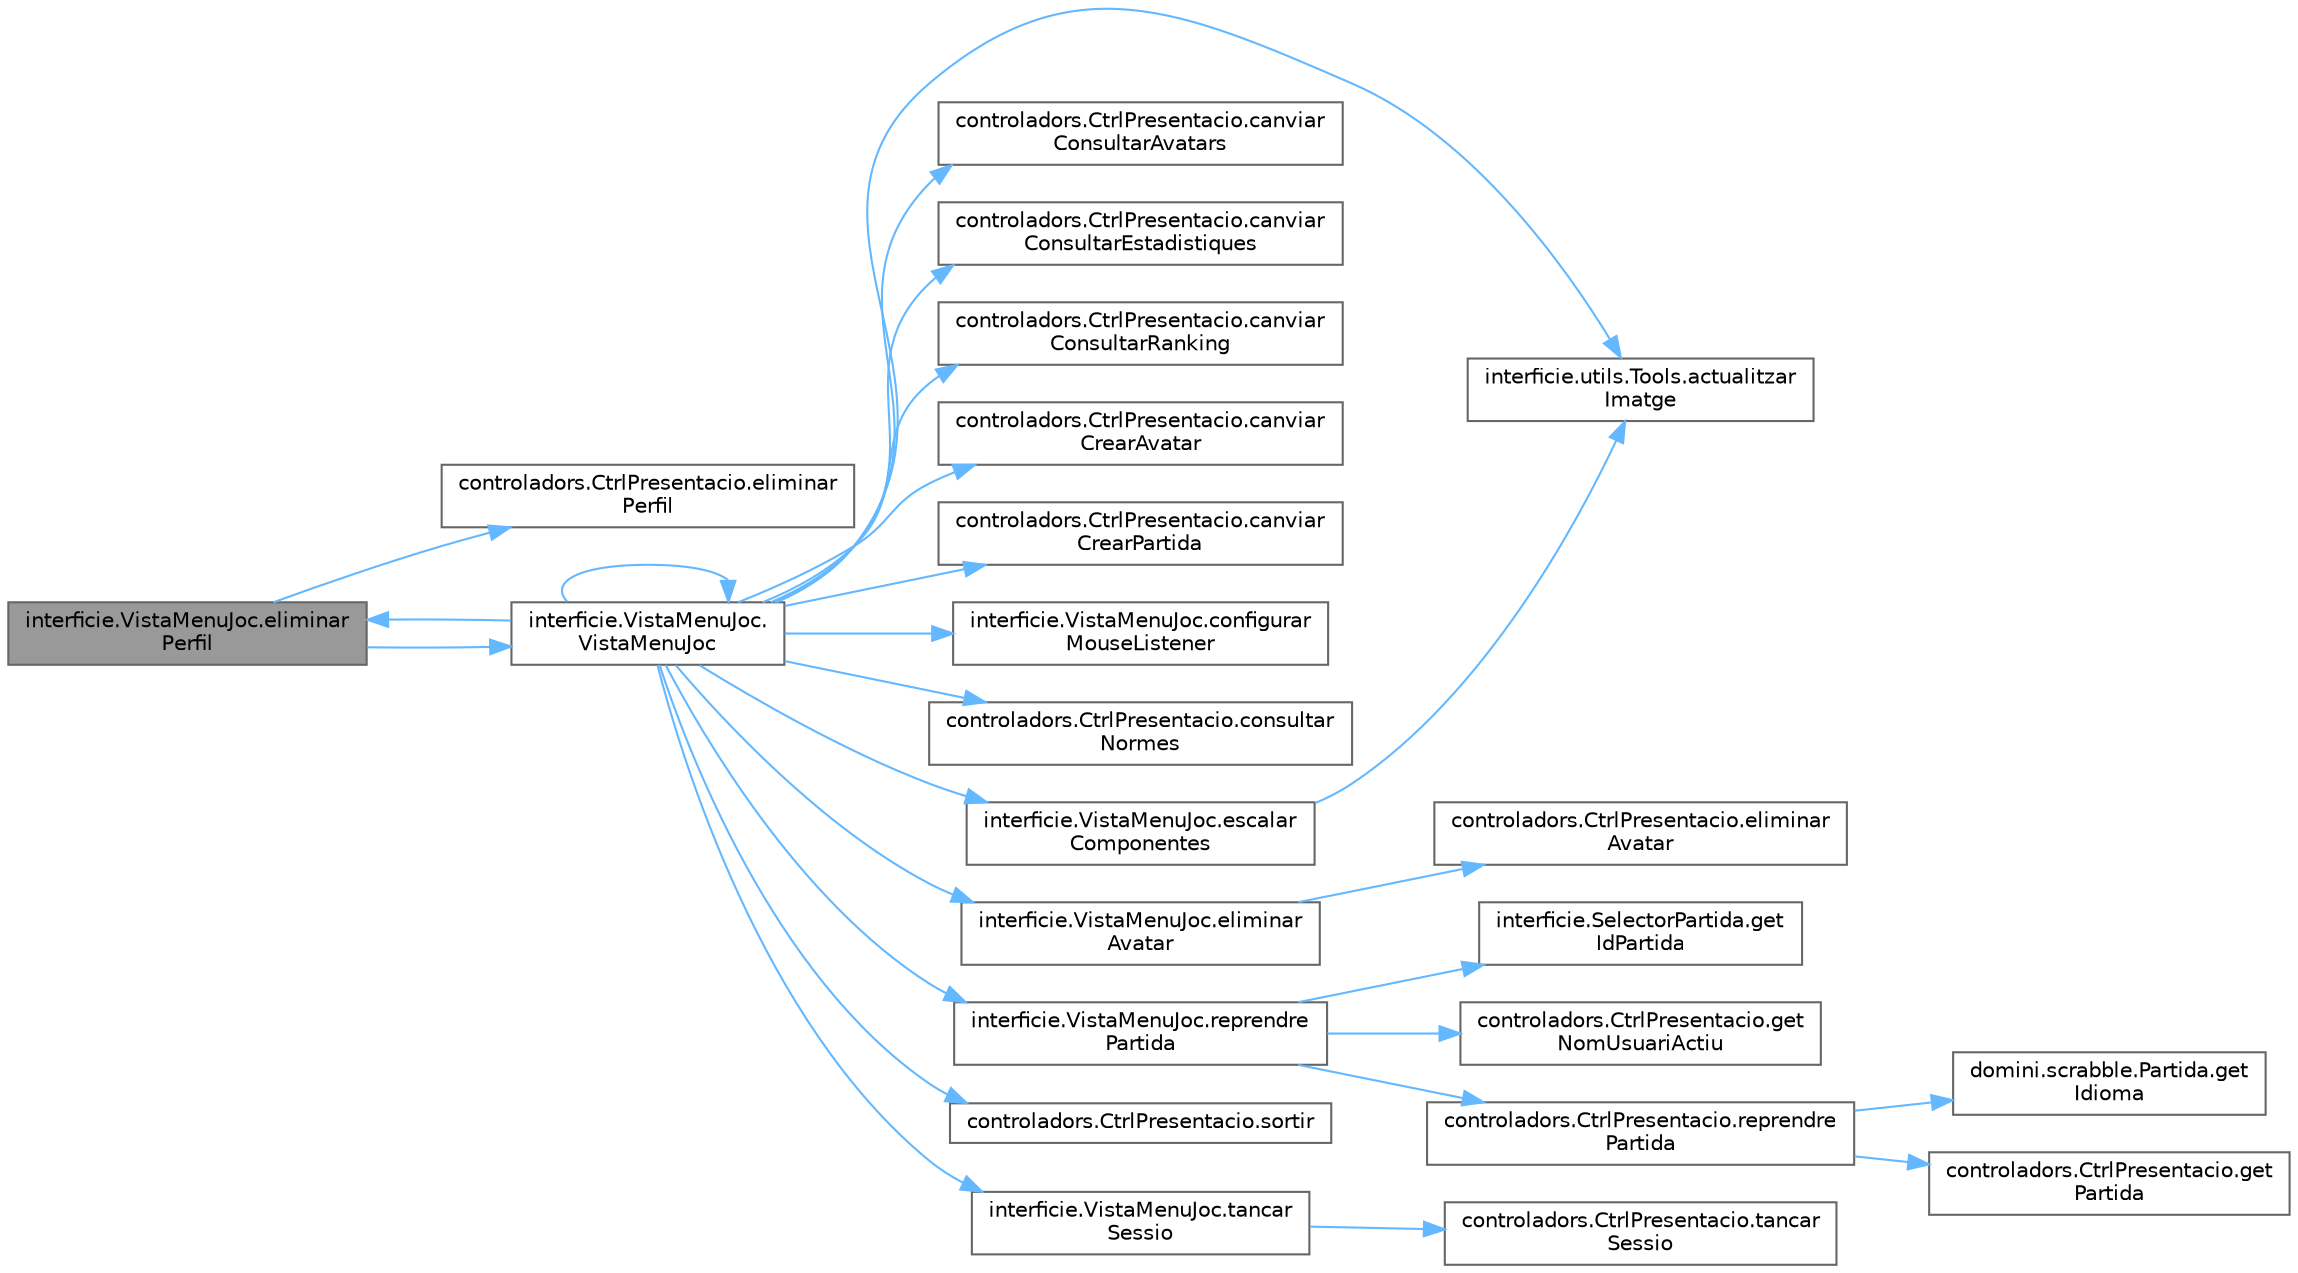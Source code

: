 digraph "interficie.VistaMenuJoc.eliminarPerfil"
{
 // INTERACTIVE_SVG=YES
 // LATEX_PDF_SIZE
  bgcolor="transparent";
  edge [fontname=Helvetica,fontsize=10,labelfontname=Helvetica,labelfontsize=10];
  node [fontname=Helvetica,fontsize=10,shape=box,height=0.2,width=0.4];
  rankdir="LR";
  Node1 [id="Node000001",label="interficie.VistaMenuJoc.eliminar\lPerfil",height=0.2,width=0.4,color="gray40", fillcolor="grey60", style="filled", fontcolor="black",tooltip="Lògica per eliminar el perfil."];
  Node1 -> Node2 [id="edge1_Node000001_Node000002",color="steelblue1",style="solid",tooltip=" "];
  Node2 [id="Node000002",label="controladors.CtrlPresentacio.eliminar\lPerfil",height=0.2,width=0.4,color="grey40", fillcolor="white", style="filled",URL="$classcontroladors_1_1_ctrl_presentacio.html#a6635d740d6fc762d245068684ba1f6bf",tooltip="Elimina el perfil de l'usuari actiu."];
  Node1 -> Node3 [id="edge2_Node000001_Node000003",color="steelblue1",style="solid",tooltip=" "];
  Node3 [id="Node000003",label="interficie.VistaMenuJoc.\lVistaMenuJoc",height=0.2,width=0.4,color="grey40", fillcolor="white", style="filled",URL="$classinterficie_1_1_vista_menu_joc.html#afab63b4d82b26b00b711c7a5473d7707",tooltip="Constructor de la classe VistaMenuJoc."];
  Node3 -> Node4 [id="edge3_Node000003_Node000004",color="steelblue1",style="solid",tooltip=" "];
  Node4 [id="Node000004",label="interficie.utils.Tools.actualitzar\lImatge",height=0.2,width=0.4,color="grey40", fillcolor="white", style="filled",URL="$classinterficie_1_1utils_1_1_tools.html#aad14ef36a2a433a18d49c46a83531892",tooltip="Actualitza la imatge d'un JLabel redimensionant-la per adaptar-se a les mides màximes indicades mante..."];
  Node3 -> Node5 [id="edge4_Node000003_Node000005",color="steelblue1",style="solid",tooltip=" "];
  Node5 [id="Node000005",label="controladors.CtrlPresentacio.canviar\lConsultarAvatars",height=0.2,width=0.4,color="grey40", fillcolor="white", style="filled",URL="$classcontroladors_1_1_ctrl_presentacio.html#a6d07d9d8fd5d53a00f29b8c4ad566d89",tooltip="Canvia la vista actual a VistaConsultarAvatars."];
  Node3 -> Node6 [id="edge5_Node000003_Node000006",color="steelblue1",style="solid",tooltip=" "];
  Node6 [id="Node000006",label="controladors.CtrlPresentacio.canviar\lConsultarEstadistiques",height=0.2,width=0.4,color="grey40", fillcolor="white", style="filled",URL="$classcontroladors_1_1_ctrl_presentacio.html#ab855dc2f3b4843c43788473f2a300036",tooltip="Canvia la vista actual a VistaConsultarEstadistiques."];
  Node3 -> Node7 [id="edge6_Node000003_Node000007",color="steelblue1",style="solid",tooltip=" "];
  Node7 [id="Node000007",label="controladors.CtrlPresentacio.canviar\lConsultarRanking",height=0.2,width=0.4,color="grey40", fillcolor="white", style="filled",URL="$classcontroladors_1_1_ctrl_presentacio.html#ae7604c8efc594b900e294b7ef853be0d",tooltip="Canvia la vista actual a VistaConsultarRanking."];
  Node3 -> Node8 [id="edge7_Node000003_Node000008",color="steelblue1",style="solid",tooltip=" "];
  Node8 [id="Node000008",label="controladors.CtrlPresentacio.canviar\lCrearAvatar",height=0.2,width=0.4,color="grey40", fillcolor="white", style="filled",URL="$classcontroladors_1_1_ctrl_presentacio.html#a3458c7f14b142196b4ca4798da2ad9a1",tooltip="Canvia la vista actual a VistaCrearAvatar."];
  Node3 -> Node9 [id="edge8_Node000003_Node000009",color="steelblue1",style="solid",tooltip=" "];
  Node9 [id="Node000009",label="controladors.CtrlPresentacio.canviar\lCrearPartida",height=0.2,width=0.4,color="grey40", fillcolor="white", style="filled",URL="$classcontroladors_1_1_ctrl_presentacio.html#a57b6291aedc4d8df64f92df233c069fc",tooltip="Canvia la vista actual a VistaCrearPartida."];
  Node3 -> Node10 [id="edge9_Node000003_Node000010",color="steelblue1",style="solid",tooltip=" "];
  Node10 [id="Node000010",label="interficie.VistaMenuJoc.configurar\lMouseListener",height=0.2,width=0.4,color="grey40", fillcolor="white", style="filled",URL="$classinterficie_1_1_vista_menu_joc.html#a75c64319a0877bfe1ea26fc51ac6f5c2",tooltip="Configura el MouseListener per canviar colors al passar el ratolí."];
  Node3 -> Node11 [id="edge10_Node000003_Node000011",color="steelblue1",style="solid",tooltip=" "];
  Node11 [id="Node000011",label="controladors.CtrlPresentacio.consultar\lNormes",height=0.2,width=0.4,color="grey40", fillcolor="white", style="filled",URL="$classcontroladors_1_1_ctrl_presentacio.html#a59bc024fc88c820d5e40a44298c5c0e9",tooltip="Mostra la vista de consulta de normes del joc."];
  Node3 -> Node12 [id="edge11_Node000003_Node000012",color="steelblue1",style="solid",tooltip=" "];
  Node12 [id="Node000012",label="interficie.VistaMenuJoc.eliminar\lAvatar",height=0.2,width=0.4,color="grey40", fillcolor="white", style="filled",URL="$classinterficie_1_1_vista_menu_joc.html#ac6f71c255275e13e9bad8d406c5600c3",tooltip="Lògica per eliminar un avatar."];
  Node12 -> Node13 [id="edge12_Node000012_Node000013",color="steelblue1",style="solid",tooltip=" "];
  Node13 [id="Node000013",label="controladors.CtrlPresentacio.eliminar\lAvatar",height=0.2,width=0.4,color="grey40", fillcolor="white", style="filled",URL="$classcontroladors_1_1_ctrl_presentacio.html#aad294011837fffb35248b3d654be5102",tooltip="Elimina un avatar del sistema."];
  Node3 -> Node1 [id="edge13_Node000003_Node000001",color="steelblue1",style="solid",tooltip=" "];
  Node3 -> Node14 [id="edge14_Node000003_Node000014",color="steelblue1",style="solid",tooltip=" "];
  Node14 [id="Node000014",label="interficie.VistaMenuJoc.escalar\lComponentes",height=0.2,width=0.4,color="grey40", fillcolor="white", style="filled",URL="$classinterficie_1_1_vista_menu_joc.html#ab3bcca3e7fed0b4d01a642012ff7ac8f",tooltip="Escala tots els components gràfics en funció de la mida de la finestra."];
  Node14 -> Node4 [id="edge15_Node000014_Node000004",color="steelblue1",style="solid",tooltip=" "];
  Node3 -> Node15 [id="edge16_Node000003_Node000015",color="steelblue1",style="solid",tooltip=" "];
  Node15 [id="Node000015",label="interficie.VistaMenuJoc.reprendre\lPartida",height=0.2,width=0.4,color="grey40", fillcolor="white", style="filled",URL="$classinterficie_1_1_vista_menu_joc.html#af4bea9351119f9746e8dc96671f7bff8",tooltip="Lògica per reprendre una partida."];
  Node15 -> Node16 [id="edge17_Node000015_Node000016",color="steelblue1",style="solid",tooltip=" "];
  Node16 [id="Node000016",label="interficie.SelectorPartida.get\lIdPartida",height=0.2,width=0.4,color="grey40", fillcolor="white", style="filled",URL="$classinterficie_1_1_selector_partida.html#abe61b878316263ec68854ac732c19187",tooltip="Retorna l'identificador de la partida seleccionada per reprendre."];
  Node15 -> Node17 [id="edge18_Node000015_Node000017",color="steelblue1",style="solid",tooltip=" "];
  Node17 [id="Node000017",label="controladors.CtrlPresentacio.get\lNomUsuariActiu",height=0.2,width=0.4,color="grey40", fillcolor="white", style="filled",URL="$classcontroladors_1_1_ctrl_presentacio.html#a7d80b96fb70eecd976aa1b1ba530d7a7",tooltip="Retorna el nom de l'usuari que té la sessió iniciada."];
  Node15 -> Node18 [id="edge19_Node000015_Node000018",color="steelblue1",style="solid",tooltip=" "];
  Node18 [id="Node000018",label="controladors.CtrlPresentacio.reprendre\lPartida",height=0.2,width=0.4,color="grey40", fillcolor="white", style="filled",URL="$classcontroladors_1_1_ctrl_presentacio.html#ad0c6a8a429d767f53f2e0fa4c6f8a5dc",tooltip="Reprèn una partida existent identificada pel seu ID."];
  Node18 -> Node19 [id="edge20_Node000018_Node000019",color="steelblue1",style="solid",tooltip=" "];
  Node19 [id="Node000019",label="domini.scrabble.Partida.get\lIdioma",height=0.2,width=0.4,color="grey40", fillcolor="white", style="filled",URL="$classdomini_1_1scrabble_1_1_partida.html#a74ab1a1330297b7e2a8c16121db79faa",tooltip="Retorna l'idioma de la partida."];
  Node18 -> Node20 [id="edge21_Node000018_Node000020",color="steelblue1",style="solid",tooltip=" "];
  Node20 [id="Node000020",label="controladors.CtrlPresentacio.get\lPartida",height=0.2,width=0.4,color="grey40", fillcolor="white", style="filled",URL="$classcontroladors_1_1_ctrl_presentacio.html#af18fe9d82387504c97bd73a19eaa15e8",tooltip="Retorna la instància de la partida actual en curs."];
  Node3 -> Node21 [id="edge22_Node000003_Node000021",color="steelblue1",style="solid",tooltip=" "];
  Node21 [id="Node000021",label="controladors.CtrlPresentacio.sortir",height=0.2,width=0.4,color="grey40", fillcolor="white", style="filled",URL="$classcontroladors_1_1_ctrl_presentacio.html#a633464b50c83730927c14ed2356bb43c",tooltip="Tanca la sessió de l'usuari, allibera els recursos gràfics i finalitza l'execució de l'aplicació."];
  Node3 -> Node22 [id="edge23_Node000003_Node000022",color="steelblue1",style="solid",tooltip=" "];
  Node22 [id="Node000022",label="interficie.VistaMenuJoc.tancar\lSessio",height=0.2,width=0.4,color="grey40", fillcolor="white", style="filled",URL="$classinterficie_1_1_vista_menu_joc.html#a62e98338bf23c9ce19e3c7ec87f3cca8",tooltip="Lògica per tancar la sessió."];
  Node22 -> Node23 [id="edge24_Node000022_Node000023",color="steelblue1",style="solid",tooltip=" "];
  Node23 [id="Node000023",label="controladors.CtrlPresentacio.tancar\lSessio",height=0.2,width=0.4,color="grey40", fillcolor="white", style="filled",URL="$classcontroladors_1_1_ctrl_presentacio.html#aa71bca5e297b5775bf22b0e9a0d00ced",tooltip="Tanca la sessió de l'usuari actual i retorna a la vista principal."];
  Node3 -> Node3 [id="edge25_Node000003_Node000003",color="steelblue1",style="solid",tooltip=" "];
}
